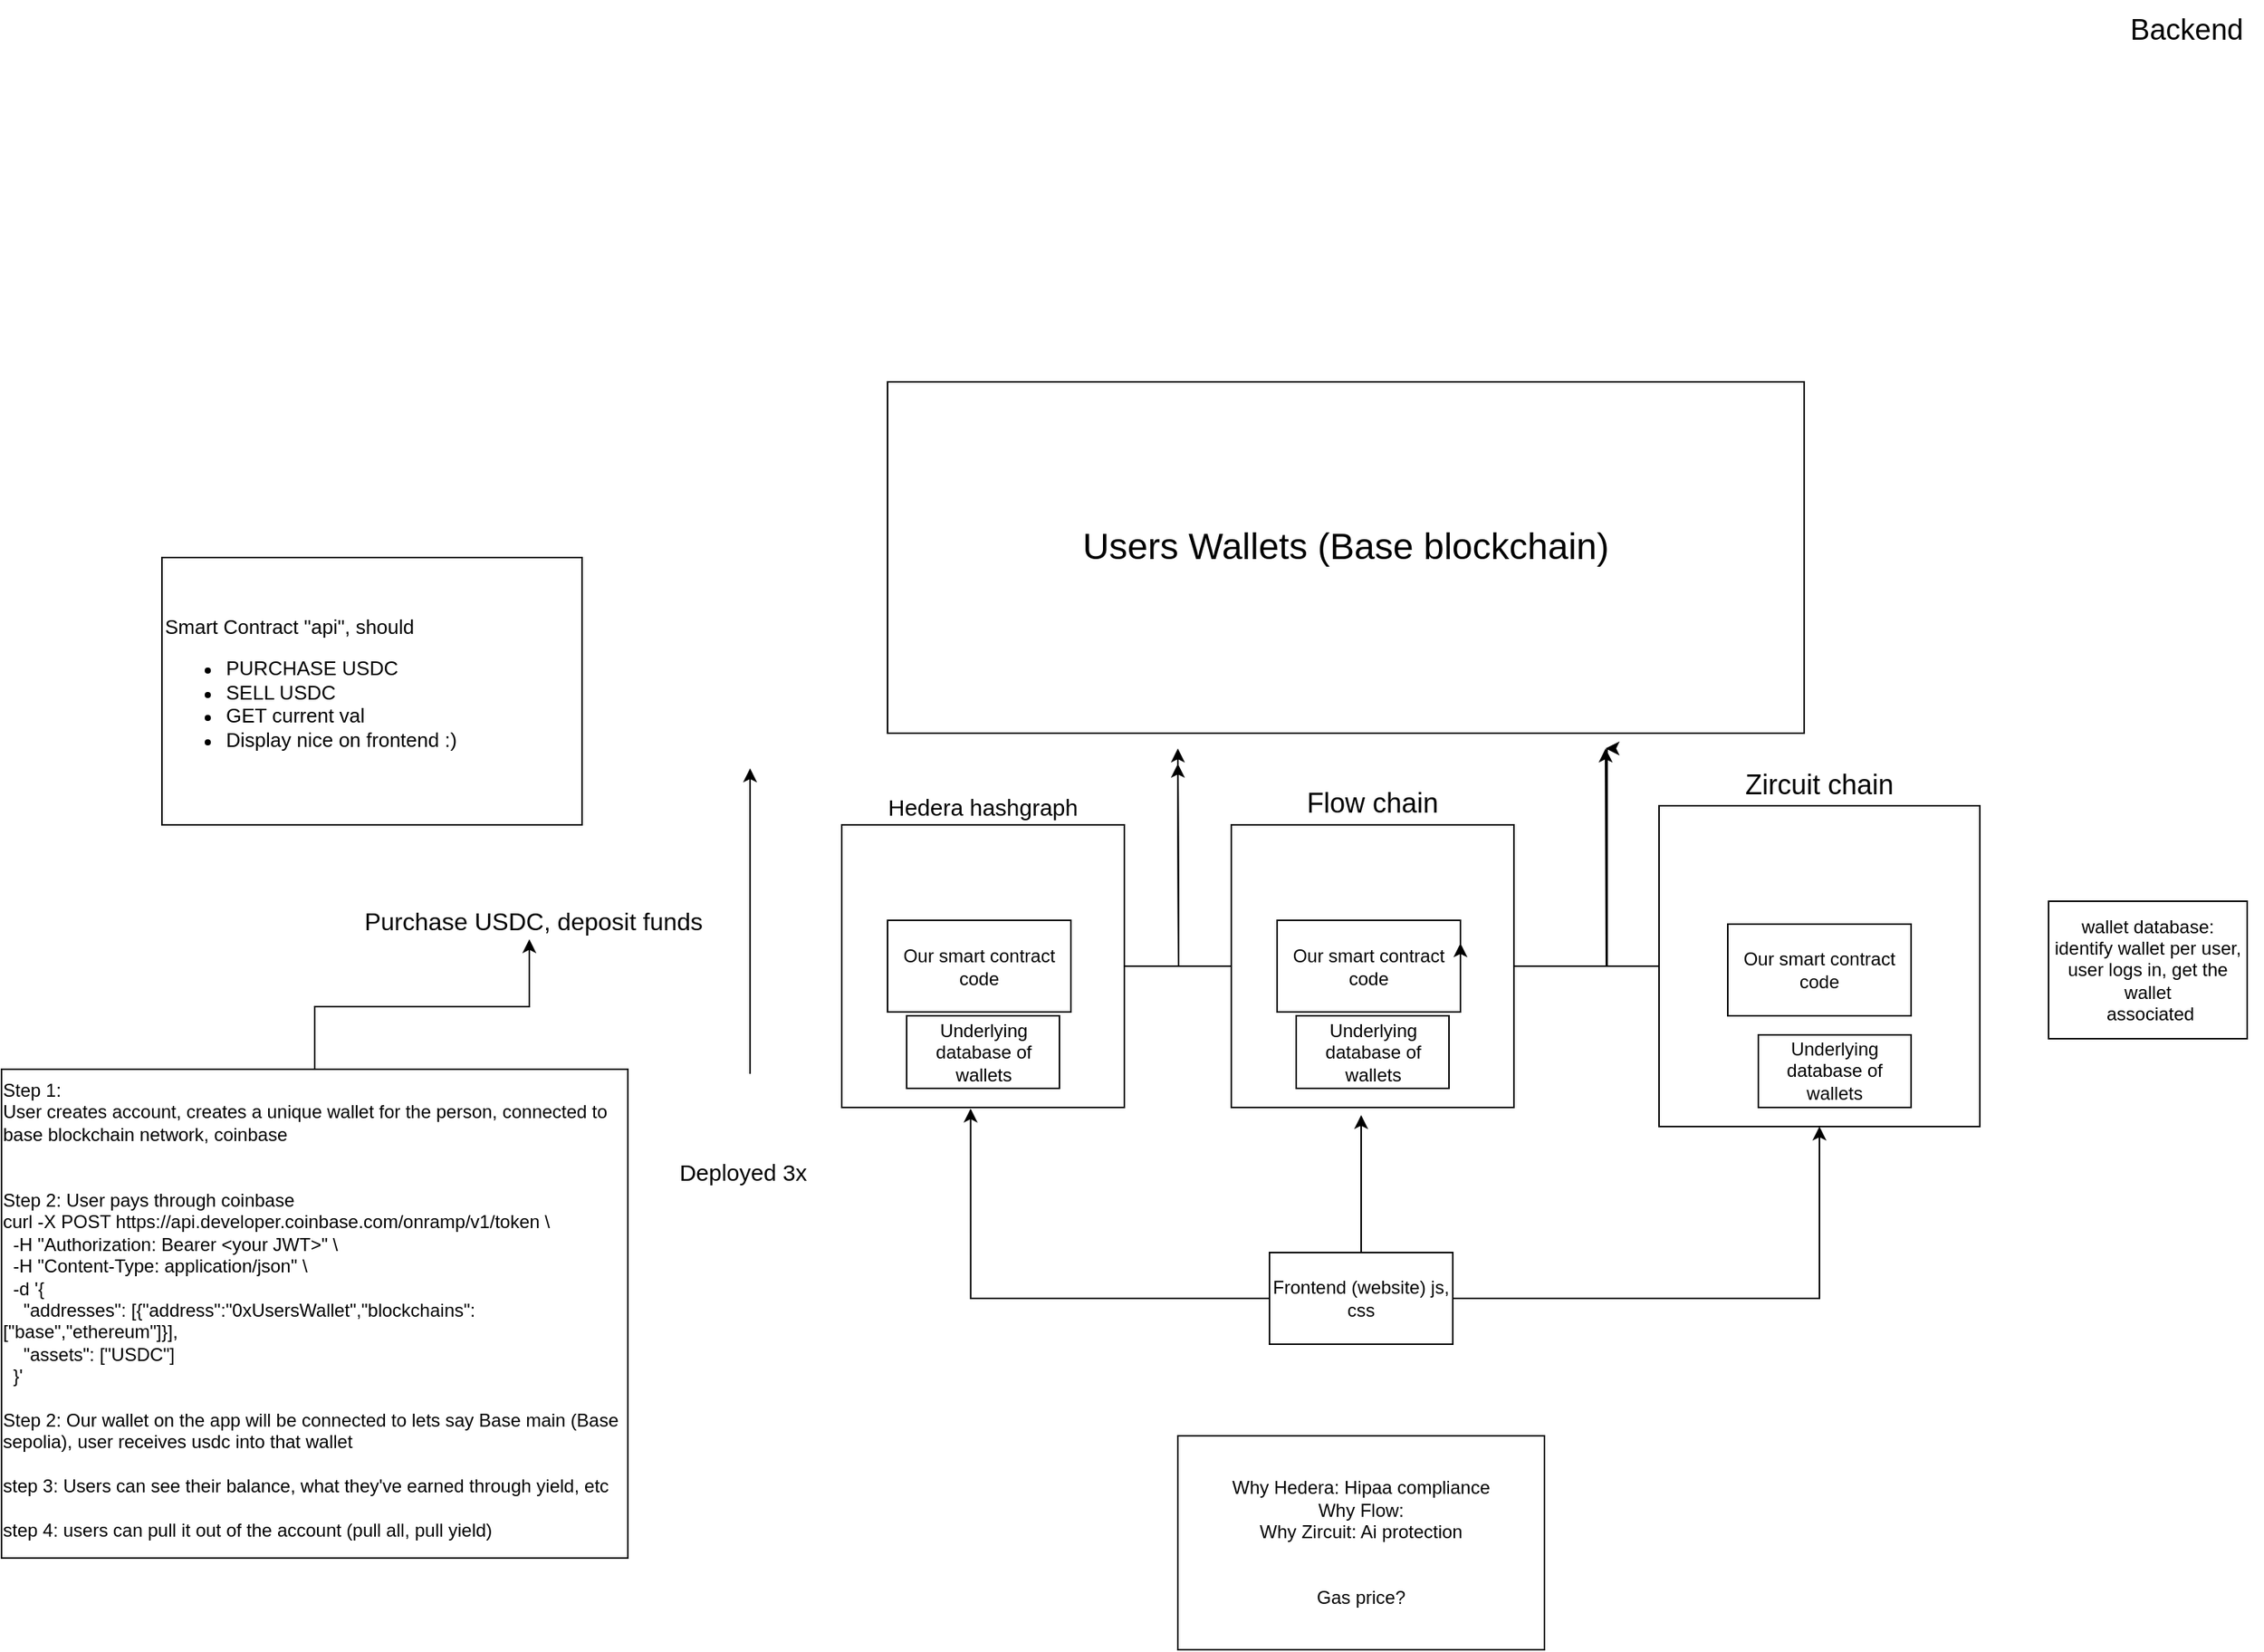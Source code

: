 <mxfile version="28.1.0">
  <diagram name="Page-1" id="Ou1tNk7OMwFuzK4D-Hef">
    <mxGraphModel dx="2277" dy="1845" grid="1" gridSize="10" guides="1" tooltips="1" connect="1" arrows="1" fold="1" page="1" pageScale="1" pageWidth="850" pageHeight="1100" math="0" shadow="0">
      <root>
        <mxCell id="0" />
        <mxCell id="1" parent="0" />
        <mxCell id="4uSh787dof98kMlYw8wE-17" style="edgeStyle=orthogonalEdgeStyle;rounded=0;orthogonalLoop=1;jettySize=auto;html=1;" edge="1" parent="1" source="4uSh787dof98kMlYw8wE-1">
          <mxGeometry relative="1" as="geometry">
            <mxPoint x="520" y="210" as="targetPoint" />
          </mxGeometry>
        </mxCell>
        <mxCell id="4uSh787dof98kMlYw8wE-24" style="edgeStyle=orthogonalEdgeStyle;rounded=0;orthogonalLoop=1;jettySize=auto;html=1;" edge="1" parent="1" source="4uSh787dof98kMlYw8wE-1">
          <mxGeometry relative="1" as="geometry">
            <mxPoint x="240" y="210" as="targetPoint" />
          </mxGeometry>
        </mxCell>
        <mxCell id="4uSh787dof98kMlYw8wE-1" value="&lt;font style=&quot;font-size: 18px;&quot;&gt;Flow chain&lt;/font&gt;" style="whiteSpace=wrap;html=1;aspect=fixed;labelPosition=center;verticalLabelPosition=top;align=center;verticalAlign=bottom;" vertex="1" parent="1">
          <mxGeometry x="275" y="260" width="185" height="185" as="geometry" />
        </mxCell>
        <mxCell id="4uSh787dof98kMlYw8wE-4" value="Our smart contract code" style="rounded=0;whiteSpace=wrap;html=1;" vertex="1" parent="1">
          <mxGeometry x="305" y="322.5" width="120" height="60" as="geometry" />
        </mxCell>
        <mxCell id="4uSh787dof98kMlYw8wE-5" value="&lt;div&gt;&lt;font style=&quot;font-size: 19px;&quot;&gt;Backend&lt;/font&gt;&lt;/div&gt;" style="text;html=1;align=center;verticalAlign=middle;resizable=0;points=[];autosize=1;strokeColor=none;fillColor=none;" vertex="1" parent="1">
          <mxGeometry x="850" y="-280" width="100" height="40" as="geometry" />
        </mxCell>
        <mxCell id="4uSh787dof98kMlYw8wE-8" style="edgeStyle=orthogonalEdgeStyle;rounded=0;orthogonalLoop=1;jettySize=auto;html=1;entryX=0.5;entryY=1;entryDx=0;entryDy=0;" edge="1" parent="1" source="4uSh787dof98kMlYw8wE-6" target="4uSh787dof98kMlYw8wE-10">
          <mxGeometry relative="1" as="geometry">
            <mxPoint x="640" y="340" as="targetPoint" />
            <Array as="points">
              <mxPoint x="660" y="570" />
            </Array>
          </mxGeometry>
        </mxCell>
        <mxCell id="4uSh787dof98kMlYw8wE-20" style="edgeStyle=orthogonalEdgeStyle;rounded=0;orthogonalLoop=1;jettySize=auto;html=1;" edge="1" parent="1" source="4uSh787dof98kMlYw8wE-6">
          <mxGeometry relative="1" as="geometry">
            <mxPoint x="360" y="450" as="targetPoint" />
          </mxGeometry>
        </mxCell>
        <mxCell id="4uSh787dof98kMlYw8wE-6" value="Frontend (website) js, css" style="rounded=0;whiteSpace=wrap;html=1;" vertex="1" parent="1">
          <mxGeometry x="300" y="540" width="120" height="60" as="geometry" />
        </mxCell>
        <mxCell id="4uSh787dof98kMlYw8wE-18" style="edgeStyle=orthogonalEdgeStyle;rounded=0;orthogonalLoop=1;jettySize=auto;html=1;" edge="1" parent="1" source="4uSh787dof98kMlYw8wE-10">
          <mxGeometry relative="1" as="geometry">
            <mxPoint x="520" y="210" as="targetPoint" />
            <Array as="points">
              <mxPoint x="521" y="353" />
              <mxPoint x="521" y="210" />
            </Array>
          </mxGeometry>
        </mxCell>
        <mxCell id="4uSh787dof98kMlYw8wE-10" value="&lt;font style=&quot;font-size: 18px;&quot;&gt;Zircuit chain&lt;/font&gt;" style="whiteSpace=wrap;html=1;aspect=fixed;labelPosition=center;verticalLabelPosition=top;align=center;verticalAlign=bottom;" vertex="1" parent="1">
          <mxGeometry x="555" y="247.5" width="210" height="210" as="geometry" />
        </mxCell>
        <mxCell id="4uSh787dof98kMlYw8wE-11" value="Our smart contract code" style="rounded=0;whiteSpace=wrap;html=1;" vertex="1" parent="1">
          <mxGeometry x="600" y="325" width="120" height="60" as="geometry" />
        </mxCell>
        <mxCell id="4uSh787dof98kMlYw8wE-15" value="&lt;div align=&quot;left&quot;&gt;&lt;font style=&quot;font-size: 13px;&quot;&gt;Smart Contract &quot;api&quot;, should&lt;/font&gt;&lt;/div&gt;&lt;div align=&quot;left&quot;&gt;&lt;ul&gt;&lt;li&gt;&lt;font style=&quot;font-size: 13px;&quot;&gt;PURCHASE USDC&lt;/font&gt;&lt;/li&gt;&lt;li&gt;&lt;font style=&quot;font-size: 13px;&quot;&gt;SELL USDC&lt;/font&gt;&lt;/li&gt;&lt;li&gt;&lt;font style=&quot;font-size: 13px;&quot;&gt;GET current val&lt;/font&gt;&lt;/li&gt;&lt;li&gt;&lt;font style=&quot;font-size: 13px;&quot;&gt;Display nice on frontend :)&lt;/font&gt;&lt;/li&gt;&lt;/ul&gt;&lt;/div&gt;" style="rounded=0;whiteSpace=wrap;html=1;align=left;" vertex="1" parent="1">
          <mxGeometry x="-425" y="85" width="275" height="175" as="geometry" />
        </mxCell>
        <mxCell id="4uSh787dof98kMlYw8wE-25" style="edgeStyle=orthogonalEdgeStyle;rounded=0;orthogonalLoop=1;jettySize=auto;html=1;" edge="1" parent="1" source="4uSh787dof98kMlYw8wE-21">
          <mxGeometry relative="1" as="geometry">
            <mxPoint x="240" y="220" as="targetPoint" />
          </mxGeometry>
        </mxCell>
        <mxCell id="4uSh787dof98kMlYw8wE-21" value="&lt;font style=&quot;font-size: 15px;&quot;&gt;Hedera hashgraph&lt;/font&gt;" style="whiteSpace=wrap;html=1;aspect=fixed;labelPosition=center;verticalLabelPosition=top;align=center;verticalAlign=bottom;" vertex="1" parent="1">
          <mxGeometry x="20" y="260" width="185" height="185" as="geometry" />
        </mxCell>
        <mxCell id="4uSh787dof98kMlYw8wE-22" value="Our smart contract code" style="rounded=0;whiteSpace=wrap;html=1;" vertex="1" parent="1">
          <mxGeometry x="50" y="322.5" width="120" height="60" as="geometry" />
        </mxCell>
        <mxCell id="4uSh787dof98kMlYw8wE-23" style="edgeStyle=orthogonalEdgeStyle;rounded=0;orthogonalLoop=1;jettySize=auto;html=1;entryX=0.456;entryY=1.004;entryDx=0;entryDy=0;entryPerimeter=0;" edge="1" parent="1" source="4uSh787dof98kMlYw8wE-6" target="4uSh787dof98kMlYw8wE-21">
          <mxGeometry relative="1" as="geometry" />
        </mxCell>
        <mxCell id="4uSh787dof98kMlYw8wE-26" value="" style="endArrow=classic;html=1;rounded=0;" edge="1" parent="1">
          <mxGeometry width="50" height="50" relative="1" as="geometry">
            <mxPoint x="-40" y="423" as="sourcePoint" />
            <mxPoint x="-40" y="223" as="targetPoint" />
          </mxGeometry>
        </mxCell>
        <mxCell id="4uSh787dof98kMlYw8wE-27" value="&lt;font style=&quot;font-size: 16px;&quot;&gt;Purchase USDC, deposit funds&amp;nbsp;&lt;/font&gt;" style="text;html=1;align=center;verticalAlign=middle;resizable=0;points=[];autosize=1;strokeColor=none;fillColor=none;" vertex="1" parent="1">
          <mxGeometry x="-305" y="308" width="250" height="30" as="geometry" />
        </mxCell>
        <mxCell id="4uSh787dof98kMlYw8wE-28" style="edgeStyle=orthogonalEdgeStyle;rounded=0;orthogonalLoop=1;jettySize=auto;html=1;exitX=1;exitY=0.5;exitDx=0;exitDy=0;entryX=1;entryY=0.25;entryDx=0;entryDy=0;" edge="1" parent="1" source="4uSh787dof98kMlYw8wE-4" target="4uSh787dof98kMlYw8wE-4">
          <mxGeometry relative="1" as="geometry" />
        </mxCell>
        <mxCell id="4uSh787dof98kMlYw8wE-29" value="&lt;div&gt;&lt;font style=&quot;font-size: 15px;&quot;&gt;Deployed 3x&lt;br&gt;&lt;/font&gt;&lt;/div&gt;&lt;div&gt;&lt;br&gt;&lt;/div&gt;" style="text;html=1;align=center;verticalAlign=middle;resizable=0;points=[];autosize=1;strokeColor=none;fillColor=none;" vertex="1" parent="1">
          <mxGeometry x="-100" y="470" width="110" height="50" as="geometry" />
        </mxCell>
        <mxCell id="4uSh787dof98kMlYw8wE-33" value="&lt;div align=&quot;left&quot;&gt;Step 1:&lt;/div&gt;&lt;div align=&quot;left&quot;&gt;User creates account, creates a unique wallet for the person, connected to base blockchain network, coinbase&lt;/div&gt;&lt;div align=&quot;left&quot;&gt;&lt;br&gt;&lt;/div&gt;&lt;div align=&quot;left&quot;&gt;&lt;br&gt;&lt;/div&gt;&lt;div align=&quot;left&quot;&gt;Step 2: User pays through coinbase&lt;/div&gt;&lt;div align=&quot;left&quot;&gt;curl -X POST https://api.developer.coinbase.com/onramp/v1/token \&lt;br&gt;&amp;nbsp; -H &quot;Authorization: Bearer &amp;lt;your JWT&amp;gt;&quot; \&lt;br&gt;&amp;nbsp; -H &quot;Content-Type: application/json&quot; \&lt;br&gt;&amp;nbsp; -d &#39;{&lt;br&gt;&amp;nbsp; &amp;nbsp; &quot;addresses&quot;: [{&quot;address&quot;:&quot;0xUsersWallet&quot;,&quot;blockchains&quot;:[&quot;base&quot;,&quot;ethereum&quot;]}],&lt;br&gt;&amp;nbsp; &amp;nbsp; &quot;assets&quot;: [&quot;USDC&quot;]&lt;br&gt;&amp;nbsp; }&#39;&lt;/div&gt;&lt;div align=&quot;left&quot;&gt;&lt;br&gt;&lt;/div&gt;&lt;div align=&quot;left&quot;&gt;Step 2: Our wallet on the app will be connected to lets say Base main (Base sepolia), user receives usdc into that wallet&lt;/div&gt;&lt;div align=&quot;left&quot;&gt;&lt;br&gt;&lt;/div&gt;&lt;div align=&quot;left&quot;&gt;step 3: Users can see their balance, what they&#39;ve earned through yield, etc&lt;/div&gt;&lt;div align=&quot;left&quot;&gt;&lt;br&gt;&lt;/div&gt;&lt;div align=&quot;left&quot;&gt;step 4: users can pull it out of the account (pull all, pull yield)&lt;/div&gt;&lt;div align=&quot;left&quot;&gt;&lt;br&gt;&lt;/div&gt;" style="rounded=0;whiteSpace=wrap;html=1;align=center;labelPosition=center;verticalLabelPosition=middle;verticalAlign=top;" vertex="1" parent="1">
          <mxGeometry x="-530" y="420" width="410" height="320" as="geometry" />
        </mxCell>
        <mxCell id="4uSh787dof98kMlYw8wE-34" style="edgeStyle=orthogonalEdgeStyle;rounded=0;orthogonalLoop=1;jettySize=auto;html=1;entryX=0.482;entryY=0.895;entryDx=0;entryDy=0;entryPerimeter=0;" edge="1" parent="1" source="4uSh787dof98kMlYw8wE-33" target="4uSh787dof98kMlYw8wE-27">
          <mxGeometry relative="1" as="geometry" />
        </mxCell>
        <mxCell id="4uSh787dof98kMlYw8wE-35" value="&lt;div&gt;Why Hedera: Hipaa compliance&lt;/div&gt;&lt;div&gt;Why Flow:&lt;/div&gt;&lt;div&gt;Why Zircuit: Ai protection&lt;/div&gt;&lt;div&gt;&lt;br&gt;&lt;/div&gt;&lt;div&gt;&lt;br&gt;&lt;/div&gt;&lt;div&gt;Gas price?&lt;/div&gt;" style="rounded=0;whiteSpace=wrap;html=1;" vertex="1" parent="1">
          <mxGeometry x="240" y="660" width="240" height="140" as="geometry" />
        </mxCell>
        <mxCell id="4uSh787dof98kMlYw8wE-36" value="&lt;div&gt;&lt;font style=&quot;font-size: 24px;&quot;&gt;Users Wallets (Base blockchain)&lt;/font&gt;&lt;/div&gt;&lt;div&gt;&lt;br&gt;&lt;/div&gt;" style="rounded=0;whiteSpace=wrap;html=1;" vertex="1" parent="1">
          <mxGeometry x="50" y="-30" width="600" height="230" as="geometry" />
        </mxCell>
        <mxCell id="4uSh787dof98kMlYw8wE-37" value="Underlying database of wallets" style="rounded=0;whiteSpace=wrap;html=1;" vertex="1" parent="1">
          <mxGeometry x="620" y="397.5" width="100" height="47.5" as="geometry" />
        </mxCell>
        <mxCell id="4uSh787dof98kMlYw8wE-38" value="Underlying database of wallets" style="rounded=0;whiteSpace=wrap;html=1;" vertex="1" parent="1">
          <mxGeometry x="317.5" y="385" width="100" height="47.5" as="geometry" />
        </mxCell>
        <mxCell id="4uSh787dof98kMlYw8wE-39" value="Underlying database of wallets" style="rounded=0;whiteSpace=wrap;html=1;" vertex="1" parent="1">
          <mxGeometry x="62.5" y="385" width="100" height="47.5" as="geometry" />
        </mxCell>
        <mxCell id="4uSh787dof98kMlYw8wE-40" value="&lt;div&gt;wallet database:&lt;/div&gt;&lt;div&gt;identify wallet per user, user logs in, get the wallet&lt;/div&gt;&amp;nbsp;associated" style="rounded=0;whiteSpace=wrap;html=1;" vertex="1" parent="1">
          <mxGeometry x="810" y="310" width="130" height="90" as="geometry" />
        </mxCell>
      </root>
    </mxGraphModel>
  </diagram>
</mxfile>
